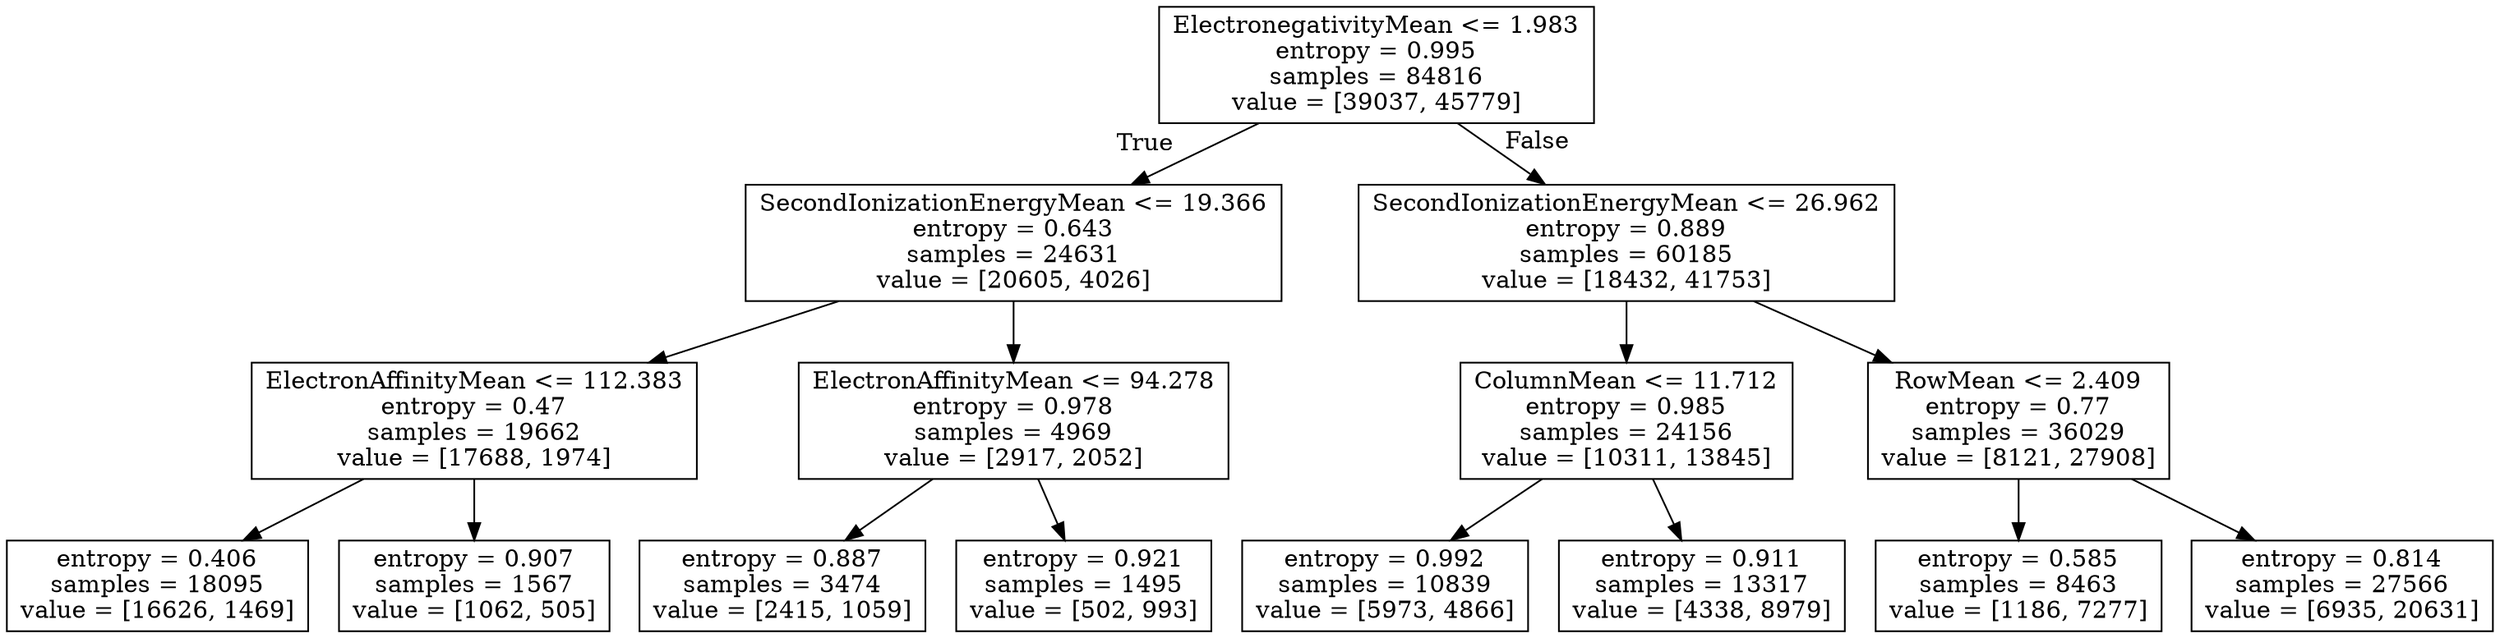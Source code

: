digraph Tree {
node [shape=box] ;
0 [label="ElectronegativityMean <= 1.983\nentropy = 0.995\nsamples = 84816\nvalue = [39037, 45779]"] ;
1 [label="SecondIonizationEnergyMean <= 19.366\nentropy = 0.643\nsamples = 24631\nvalue = [20605, 4026]"] ;
0 -> 1 [labeldistance=2.5, labelangle=45, headlabel="True"] ;
2 [label="ElectronAffinityMean <= 112.383\nentropy = 0.47\nsamples = 19662\nvalue = [17688, 1974]"] ;
1 -> 2 ;
3 [label="entropy = 0.406\nsamples = 18095\nvalue = [16626, 1469]"] ;
2 -> 3 ;
4 [label="entropy = 0.907\nsamples = 1567\nvalue = [1062, 505]"] ;
2 -> 4 ;
5 [label="ElectronAffinityMean <= 94.278\nentropy = 0.978\nsamples = 4969\nvalue = [2917, 2052]"] ;
1 -> 5 ;
6 [label="entropy = 0.887\nsamples = 3474\nvalue = [2415, 1059]"] ;
5 -> 6 ;
7 [label="entropy = 0.921\nsamples = 1495\nvalue = [502, 993]"] ;
5 -> 7 ;
8 [label="SecondIonizationEnergyMean <= 26.962\nentropy = 0.889\nsamples = 60185\nvalue = [18432, 41753]"] ;
0 -> 8 [labeldistance=2.5, labelangle=-45, headlabel="False"] ;
9 [label="ColumnMean <= 11.712\nentropy = 0.985\nsamples = 24156\nvalue = [10311, 13845]"] ;
8 -> 9 ;
10 [label="entropy = 0.992\nsamples = 10839\nvalue = [5973, 4866]"] ;
9 -> 10 ;
11 [label="entropy = 0.911\nsamples = 13317\nvalue = [4338, 8979]"] ;
9 -> 11 ;
12 [label="RowMean <= 2.409\nentropy = 0.77\nsamples = 36029\nvalue = [8121, 27908]"] ;
8 -> 12 ;
13 [label="entropy = 0.585\nsamples = 8463\nvalue = [1186, 7277]"] ;
12 -> 13 ;
14 [label="entropy = 0.814\nsamples = 27566\nvalue = [6935, 20631]"] ;
12 -> 14 ;
}